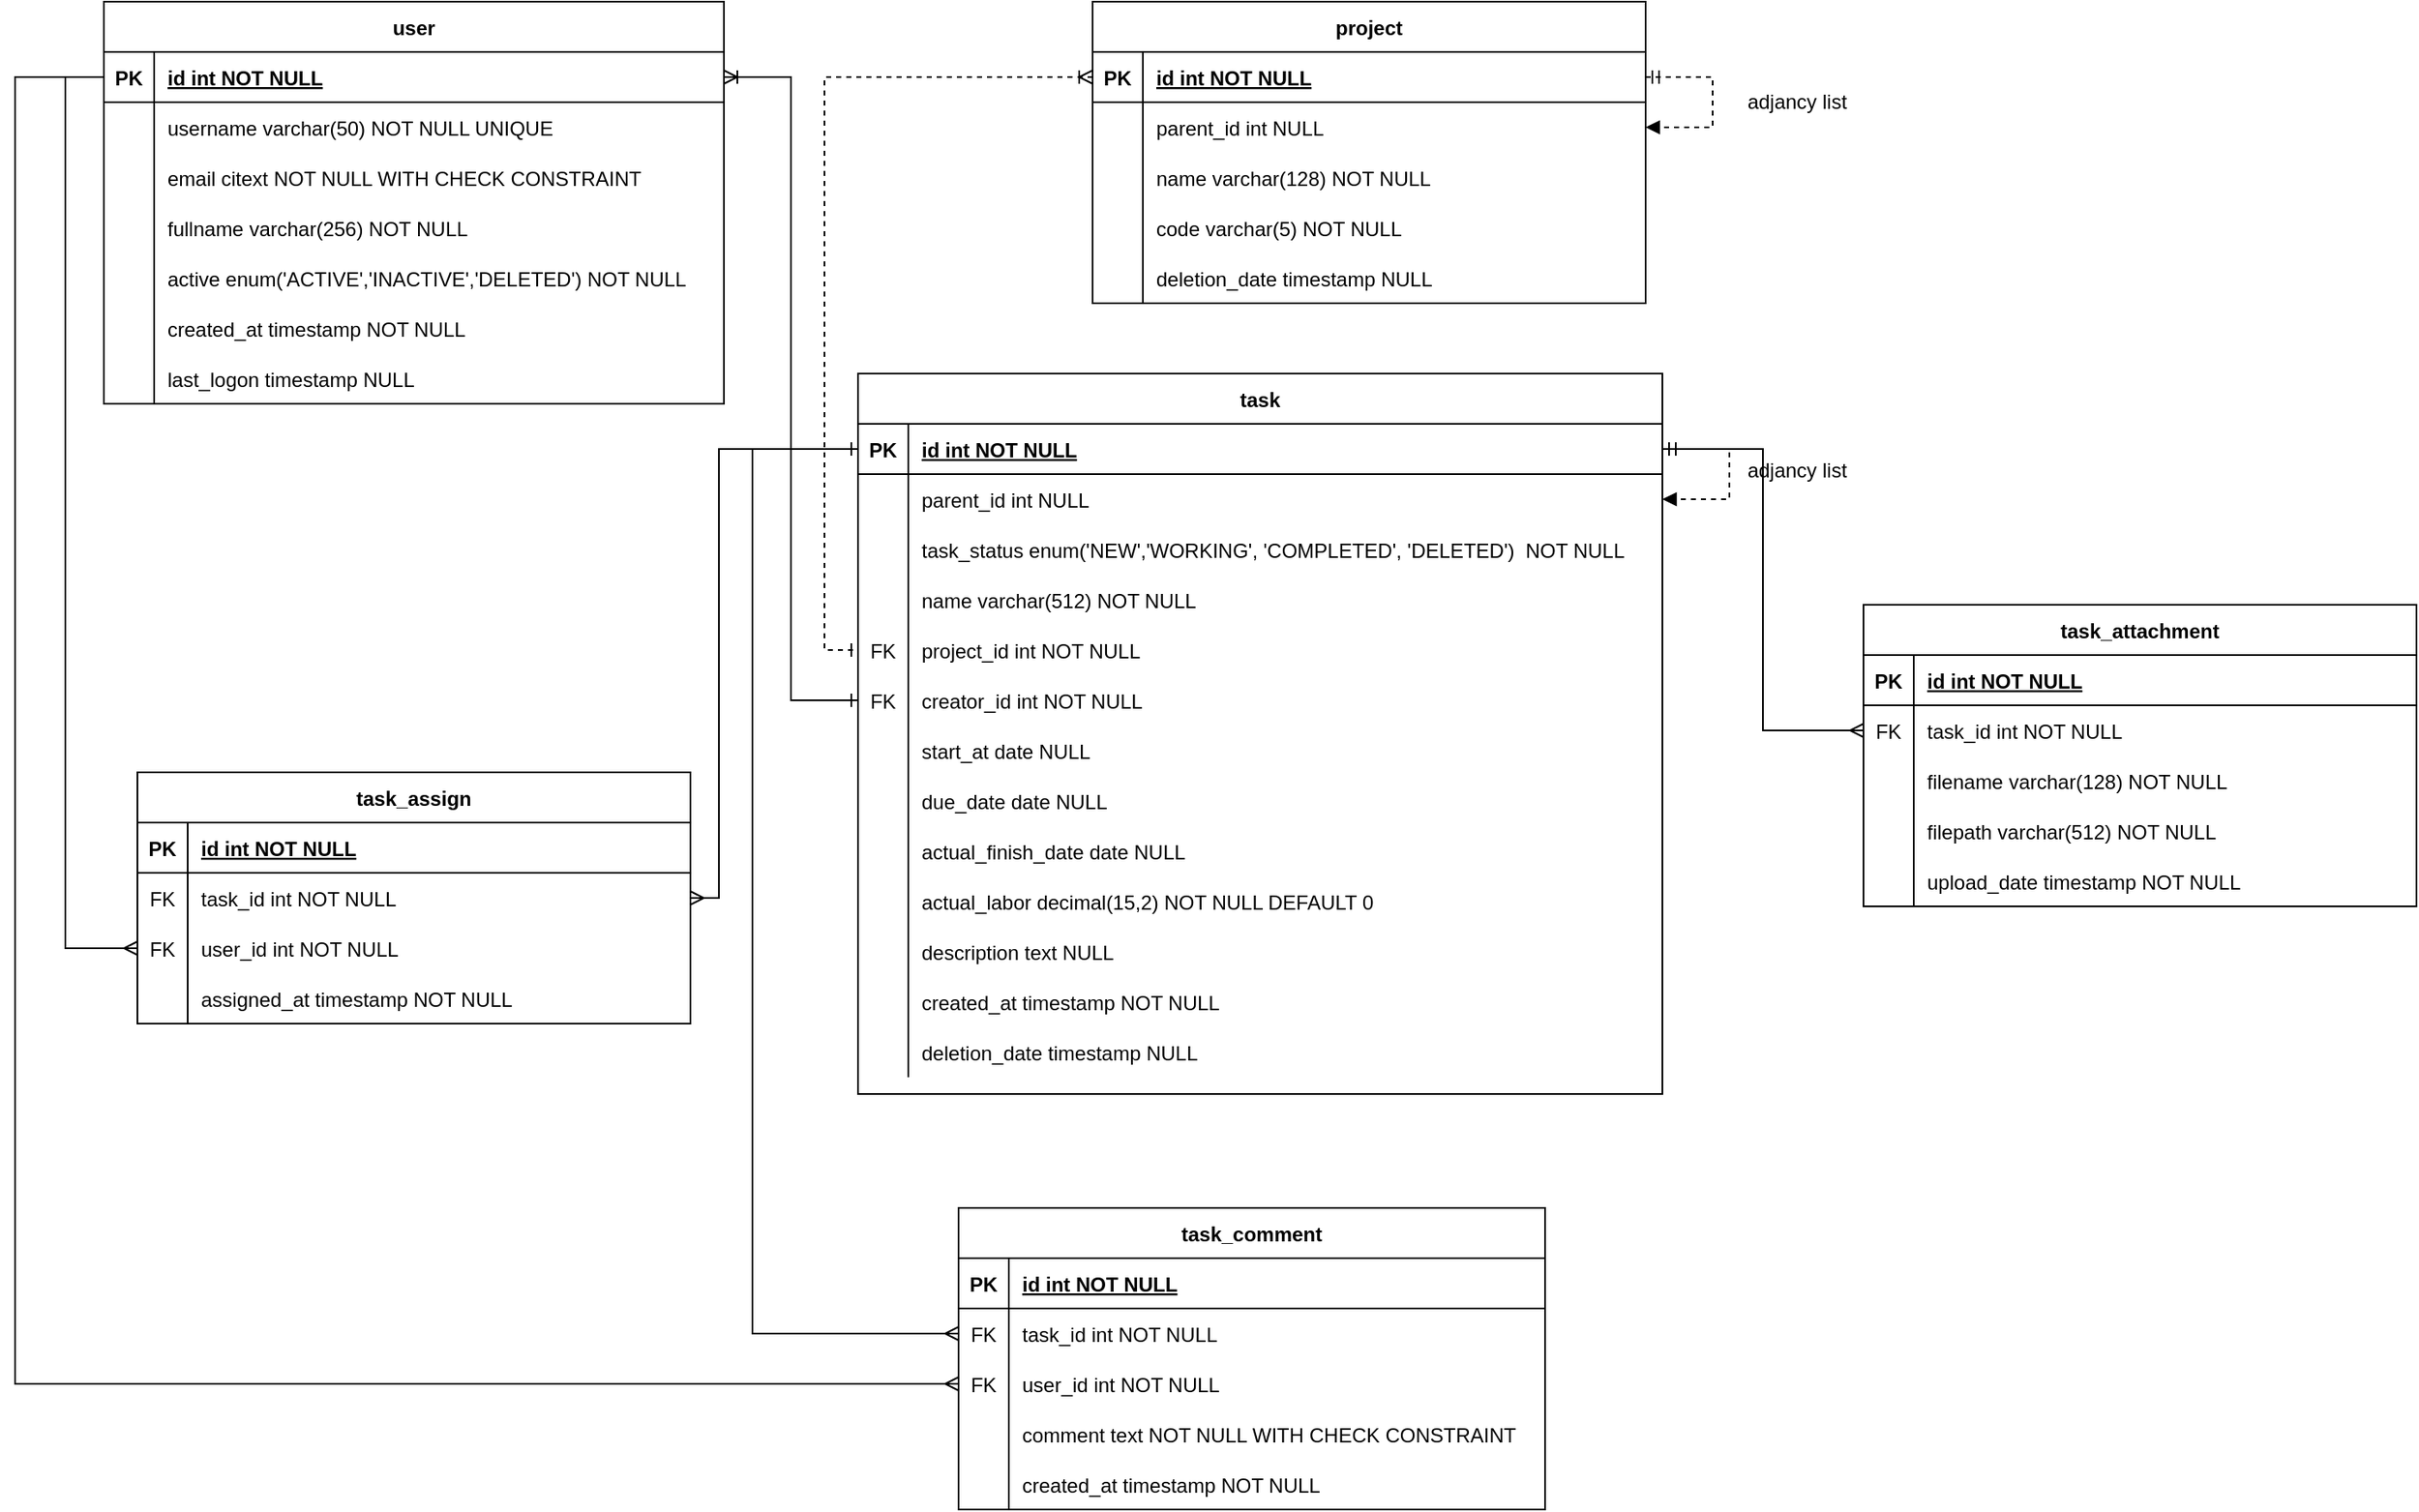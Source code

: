 <mxfile version="20.8.16" type="device"><diagram id="R2lEEEUBdFMjLlhIrx00" name="Page-1"><mxGraphModel dx="1434" dy="844" grid="1" gridSize="10" guides="1" tooltips="1" connect="1" arrows="1" fold="1" page="1" pageScale="1" pageWidth="850" pageHeight="1100" math="0" shadow="0" extFonts="Permanent Marker^https://fonts.googleapis.com/css?family=Permanent+Marker"><root><mxCell id="0"/><mxCell id="1" parent="0"/><mxCell id="RSnPvMCN1L0CBE2v7ESZ-1" value="user" style="shape=table;startSize=30;container=1;collapsible=1;childLayout=tableLayout;fixedRows=1;rowLines=0;fontStyle=1;align=center;resizeLast=1;" vertex="1" parent="1"><mxGeometry x="183" y="50" width="370" height="240" as="geometry"/></mxCell><mxCell id="RSnPvMCN1L0CBE2v7ESZ-2" value="" style="shape=partialRectangle;collapsible=0;dropTarget=0;pointerEvents=0;fillColor=none;points=[[0,0.5],[1,0.5]];portConstraint=eastwest;top=0;left=0;right=0;bottom=1;" vertex="1" parent="RSnPvMCN1L0CBE2v7ESZ-1"><mxGeometry y="30" width="370" height="30" as="geometry"/></mxCell><mxCell id="RSnPvMCN1L0CBE2v7ESZ-3" value="PK" style="shape=partialRectangle;overflow=hidden;connectable=0;fillColor=none;top=0;left=0;bottom=0;right=0;fontStyle=1;" vertex="1" parent="RSnPvMCN1L0CBE2v7ESZ-2"><mxGeometry width="30" height="30" as="geometry"><mxRectangle width="30" height="30" as="alternateBounds"/></mxGeometry></mxCell><mxCell id="RSnPvMCN1L0CBE2v7ESZ-4" value="id int NOT NULL " style="shape=partialRectangle;overflow=hidden;connectable=0;fillColor=none;top=0;left=0;bottom=0;right=0;align=left;spacingLeft=6;fontStyle=5;" vertex="1" parent="RSnPvMCN1L0CBE2v7ESZ-2"><mxGeometry x="30" width="340" height="30" as="geometry"><mxRectangle width="340" height="30" as="alternateBounds"/></mxGeometry></mxCell><mxCell id="RSnPvMCN1L0CBE2v7ESZ-5" value="" style="shape=partialRectangle;collapsible=0;dropTarget=0;pointerEvents=0;fillColor=none;points=[[0,0.5],[1,0.5]];portConstraint=eastwest;top=0;left=0;right=0;bottom=0;" vertex="1" parent="RSnPvMCN1L0CBE2v7ESZ-1"><mxGeometry y="60" width="370" height="30" as="geometry"/></mxCell><mxCell id="RSnPvMCN1L0CBE2v7ESZ-6" value="" style="shape=partialRectangle;overflow=hidden;connectable=0;fillColor=none;top=0;left=0;bottom=0;right=0;" vertex="1" parent="RSnPvMCN1L0CBE2v7ESZ-5"><mxGeometry width="30" height="30" as="geometry"><mxRectangle width="30" height="30" as="alternateBounds"/></mxGeometry></mxCell><mxCell id="RSnPvMCN1L0CBE2v7ESZ-7" value="username varchar(50) NOT NULL UNIQUE" style="shape=partialRectangle;overflow=hidden;connectable=0;fillColor=none;top=0;left=0;bottom=0;right=0;align=left;spacingLeft=6;" vertex="1" parent="RSnPvMCN1L0CBE2v7ESZ-5"><mxGeometry x="30" width="340" height="30" as="geometry"><mxRectangle width="340" height="30" as="alternateBounds"/></mxGeometry></mxCell><mxCell id="RSnPvMCN1L0CBE2v7ESZ-17" value="" style="shape=partialRectangle;collapsible=0;dropTarget=0;pointerEvents=0;fillColor=none;points=[[0,0.5],[1,0.5]];portConstraint=eastwest;top=0;left=0;right=0;bottom=0;" vertex="1" parent="RSnPvMCN1L0CBE2v7ESZ-1"><mxGeometry y="90" width="370" height="30" as="geometry"/></mxCell><mxCell id="RSnPvMCN1L0CBE2v7ESZ-18" value="" style="shape=partialRectangle;overflow=hidden;connectable=0;fillColor=none;top=0;left=0;bottom=0;right=0;" vertex="1" parent="RSnPvMCN1L0CBE2v7ESZ-17"><mxGeometry width="30" height="30" as="geometry"><mxRectangle width="30" height="30" as="alternateBounds"/></mxGeometry></mxCell><mxCell id="RSnPvMCN1L0CBE2v7ESZ-19" value="email citext NOT NULL WITH CHECK CONSTRAINT" style="shape=partialRectangle;overflow=hidden;connectable=0;fillColor=none;top=0;left=0;bottom=0;right=0;align=left;spacingLeft=6;" vertex="1" parent="RSnPvMCN1L0CBE2v7ESZ-17"><mxGeometry x="30" width="340" height="30" as="geometry"><mxRectangle width="340" height="30" as="alternateBounds"/></mxGeometry></mxCell><mxCell id="RSnPvMCN1L0CBE2v7ESZ-23" value="" style="shape=partialRectangle;collapsible=0;dropTarget=0;pointerEvents=0;fillColor=none;points=[[0,0.5],[1,0.5]];portConstraint=eastwest;top=0;left=0;right=0;bottom=0;" vertex="1" parent="RSnPvMCN1L0CBE2v7ESZ-1"><mxGeometry y="120" width="370" height="30" as="geometry"/></mxCell><mxCell id="RSnPvMCN1L0CBE2v7ESZ-24" value="" style="shape=partialRectangle;overflow=hidden;connectable=0;fillColor=none;top=0;left=0;bottom=0;right=0;" vertex="1" parent="RSnPvMCN1L0CBE2v7ESZ-23"><mxGeometry width="30" height="30" as="geometry"><mxRectangle width="30" height="30" as="alternateBounds"/></mxGeometry></mxCell><mxCell id="RSnPvMCN1L0CBE2v7ESZ-25" value="fullname varchar(256) NOT NULL" style="shape=partialRectangle;overflow=hidden;connectable=0;fillColor=none;top=0;left=0;bottom=0;right=0;align=left;spacingLeft=6;" vertex="1" parent="RSnPvMCN1L0CBE2v7ESZ-23"><mxGeometry x="30" width="340" height="30" as="geometry"><mxRectangle width="340" height="30" as="alternateBounds"/></mxGeometry></mxCell><mxCell id="RSnPvMCN1L0CBE2v7ESZ-20" value="" style="shape=partialRectangle;collapsible=0;dropTarget=0;pointerEvents=0;fillColor=none;points=[[0,0.5],[1,0.5]];portConstraint=eastwest;top=0;left=0;right=0;bottom=0;" vertex="1" parent="RSnPvMCN1L0CBE2v7ESZ-1"><mxGeometry y="150" width="370" height="30" as="geometry"/></mxCell><mxCell id="RSnPvMCN1L0CBE2v7ESZ-21" value="" style="shape=partialRectangle;overflow=hidden;connectable=0;fillColor=none;top=0;left=0;bottom=0;right=0;" vertex="1" parent="RSnPvMCN1L0CBE2v7ESZ-20"><mxGeometry width="30" height="30" as="geometry"><mxRectangle width="30" height="30" as="alternateBounds"/></mxGeometry></mxCell><mxCell id="RSnPvMCN1L0CBE2v7ESZ-22" value="active enum('ACTIVE','INACTIVE','DELETED') NOT NULL" style="shape=partialRectangle;overflow=hidden;connectable=0;fillColor=none;top=0;left=0;bottom=0;right=0;align=left;spacingLeft=6;" vertex="1" parent="RSnPvMCN1L0CBE2v7ESZ-20"><mxGeometry x="30" width="340" height="30" as="geometry"><mxRectangle width="340" height="30" as="alternateBounds"/></mxGeometry></mxCell><mxCell id="RSnPvMCN1L0CBE2v7ESZ-26" value="" style="shape=partialRectangle;collapsible=0;dropTarget=0;pointerEvents=0;fillColor=none;points=[[0,0.5],[1,0.5]];portConstraint=eastwest;top=0;left=0;right=0;bottom=0;" vertex="1" parent="RSnPvMCN1L0CBE2v7ESZ-1"><mxGeometry y="180" width="370" height="30" as="geometry"/></mxCell><mxCell id="RSnPvMCN1L0CBE2v7ESZ-27" value="" style="shape=partialRectangle;overflow=hidden;connectable=0;fillColor=none;top=0;left=0;bottom=0;right=0;" vertex="1" parent="RSnPvMCN1L0CBE2v7ESZ-26"><mxGeometry width="30" height="30" as="geometry"><mxRectangle width="30" height="30" as="alternateBounds"/></mxGeometry></mxCell><mxCell id="RSnPvMCN1L0CBE2v7ESZ-28" value="created_at timestamp NOT NULL" style="shape=partialRectangle;overflow=hidden;connectable=0;fillColor=none;top=0;left=0;bottom=0;right=0;align=left;spacingLeft=6;" vertex="1" parent="RSnPvMCN1L0CBE2v7ESZ-26"><mxGeometry x="30" width="340" height="30" as="geometry"><mxRectangle width="340" height="30" as="alternateBounds"/></mxGeometry></mxCell><mxCell id="RSnPvMCN1L0CBE2v7ESZ-29" value="" style="shape=partialRectangle;collapsible=0;dropTarget=0;pointerEvents=0;fillColor=none;points=[[0,0.5],[1,0.5]];portConstraint=eastwest;top=0;left=0;right=0;bottom=0;" vertex="1" parent="RSnPvMCN1L0CBE2v7ESZ-1"><mxGeometry y="210" width="370" height="30" as="geometry"/></mxCell><mxCell id="RSnPvMCN1L0CBE2v7ESZ-30" value="" style="shape=partialRectangle;overflow=hidden;connectable=0;fillColor=none;top=0;left=0;bottom=0;right=0;" vertex="1" parent="RSnPvMCN1L0CBE2v7ESZ-29"><mxGeometry width="30" height="30" as="geometry"><mxRectangle width="30" height="30" as="alternateBounds"/></mxGeometry></mxCell><mxCell id="RSnPvMCN1L0CBE2v7ESZ-31" value="last_logon timestamp NULL" style="shape=partialRectangle;overflow=hidden;connectable=0;fillColor=none;top=0;left=0;bottom=0;right=0;align=left;spacingLeft=6;" vertex="1" parent="RSnPvMCN1L0CBE2v7ESZ-29"><mxGeometry x="30" width="340" height="30" as="geometry"><mxRectangle width="340" height="30" as="alternateBounds"/></mxGeometry></mxCell><mxCell id="RSnPvMCN1L0CBE2v7ESZ-32" value="task" style="shape=table;startSize=30;container=1;collapsible=1;childLayout=tableLayout;fixedRows=1;rowLines=0;fontStyle=1;align=center;resizeLast=1;" vertex="1" parent="1"><mxGeometry x="633" y="272" width="480" height="430" as="geometry"/></mxCell><mxCell id="RSnPvMCN1L0CBE2v7ESZ-95" style="edgeStyle=orthogonalEdgeStyle;rounded=0;orthogonalLoop=1;jettySize=auto;html=1;exitX=1;exitY=0.5;exitDx=0;exitDy=0;entryX=1;entryY=0.5;entryDx=0;entryDy=0;dashed=1;startArrow=ERmandOne;startFill=0;endArrow=block;endFill=1;" edge="1" parent="RSnPvMCN1L0CBE2v7ESZ-32" source="RSnPvMCN1L0CBE2v7ESZ-33" target="RSnPvMCN1L0CBE2v7ESZ-36"><mxGeometry relative="1" as="geometry"><Array as="points"><mxPoint x="520" y="45"/><mxPoint x="520" y="75"/></Array></mxGeometry></mxCell><mxCell id="RSnPvMCN1L0CBE2v7ESZ-33" value="" style="shape=partialRectangle;collapsible=0;dropTarget=0;pointerEvents=0;fillColor=none;points=[[0,0.5],[1,0.5]];portConstraint=eastwest;top=0;left=0;right=0;bottom=1;" vertex="1" parent="RSnPvMCN1L0CBE2v7ESZ-32"><mxGeometry y="30" width="480" height="30" as="geometry"/></mxCell><mxCell id="RSnPvMCN1L0CBE2v7ESZ-34" value="PK" style="shape=partialRectangle;overflow=hidden;connectable=0;fillColor=none;top=0;left=0;bottom=0;right=0;fontStyle=1;" vertex="1" parent="RSnPvMCN1L0CBE2v7ESZ-33"><mxGeometry width="30" height="30" as="geometry"><mxRectangle width="30" height="30" as="alternateBounds"/></mxGeometry></mxCell><mxCell id="RSnPvMCN1L0CBE2v7ESZ-35" value="id int NOT NULL " style="shape=partialRectangle;overflow=hidden;connectable=0;fillColor=none;top=0;left=0;bottom=0;right=0;align=left;spacingLeft=6;fontStyle=5;" vertex="1" parent="RSnPvMCN1L0CBE2v7ESZ-33"><mxGeometry x="30" width="450" height="30" as="geometry"><mxRectangle width="450" height="30" as="alternateBounds"/></mxGeometry></mxCell><mxCell id="RSnPvMCN1L0CBE2v7ESZ-36" value="" style="shape=partialRectangle;collapsible=0;dropTarget=0;pointerEvents=0;fillColor=none;points=[[0,0.5],[1,0.5]];portConstraint=eastwest;top=0;left=0;right=0;bottom=0;" vertex="1" parent="RSnPvMCN1L0CBE2v7ESZ-32"><mxGeometry y="60" width="480" height="30" as="geometry"/></mxCell><mxCell id="RSnPvMCN1L0CBE2v7ESZ-37" value="" style="shape=partialRectangle;overflow=hidden;connectable=0;fillColor=none;top=0;left=0;bottom=0;right=0;" vertex="1" parent="RSnPvMCN1L0CBE2v7ESZ-36"><mxGeometry width="30" height="30" as="geometry"><mxRectangle width="30" height="30" as="alternateBounds"/></mxGeometry></mxCell><mxCell id="RSnPvMCN1L0CBE2v7ESZ-38" value="parent_id int NULL" style="shape=partialRectangle;overflow=hidden;connectable=0;fillColor=none;top=0;left=0;bottom=0;right=0;align=left;spacingLeft=6;" vertex="1" parent="RSnPvMCN1L0CBE2v7ESZ-36"><mxGeometry x="30" width="450" height="30" as="geometry"><mxRectangle width="450" height="30" as="alternateBounds"/></mxGeometry></mxCell><mxCell id="RSnPvMCN1L0CBE2v7ESZ-92" value="" style="shape=partialRectangle;collapsible=0;dropTarget=0;pointerEvents=0;fillColor=none;points=[[0,0.5],[1,0.5]];portConstraint=eastwest;top=0;left=0;right=0;bottom=0;" vertex="1" parent="RSnPvMCN1L0CBE2v7ESZ-32"><mxGeometry y="90" width="480" height="30" as="geometry"/></mxCell><mxCell id="RSnPvMCN1L0CBE2v7ESZ-93" value="" style="shape=partialRectangle;overflow=hidden;connectable=0;fillColor=none;top=0;left=0;bottom=0;right=0;" vertex="1" parent="RSnPvMCN1L0CBE2v7ESZ-92"><mxGeometry width="30" height="30" as="geometry"><mxRectangle width="30" height="30" as="alternateBounds"/></mxGeometry></mxCell><mxCell id="RSnPvMCN1L0CBE2v7ESZ-94" value="task_status enum('NEW','WORKING', 'COMPLETED', 'DELETED')  NOT NULL" style="shape=partialRectangle;overflow=hidden;connectable=0;fillColor=none;top=0;left=0;bottom=0;right=0;align=left;spacingLeft=6;" vertex="1" parent="RSnPvMCN1L0CBE2v7ESZ-92"><mxGeometry x="30" width="450" height="30" as="geometry"><mxRectangle width="450" height="30" as="alternateBounds"/></mxGeometry></mxCell><mxCell id="RSnPvMCN1L0CBE2v7ESZ-74" value="" style="shape=partialRectangle;collapsible=0;dropTarget=0;pointerEvents=0;fillColor=none;points=[[0,0.5],[1,0.5]];portConstraint=eastwest;top=0;left=0;right=0;bottom=0;" vertex="1" parent="RSnPvMCN1L0CBE2v7ESZ-32"><mxGeometry y="120" width="480" height="30" as="geometry"/></mxCell><mxCell id="RSnPvMCN1L0CBE2v7ESZ-75" value="" style="shape=partialRectangle;overflow=hidden;connectable=0;fillColor=none;top=0;left=0;bottom=0;right=0;" vertex="1" parent="RSnPvMCN1L0CBE2v7ESZ-74"><mxGeometry width="30" height="30" as="geometry"><mxRectangle width="30" height="30" as="alternateBounds"/></mxGeometry></mxCell><mxCell id="RSnPvMCN1L0CBE2v7ESZ-76" value="name varchar(512) NOT NULL" style="shape=partialRectangle;overflow=hidden;connectable=0;fillColor=none;top=0;left=0;bottom=0;right=0;align=left;spacingLeft=6;" vertex="1" parent="RSnPvMCN1L0CBE2v7ESZ-74"><mxGeometry x="30" width="450" height="30" as="geometry"><mxRectangle width="450" height="30" as="alternateBounds"/></mxGeometry></mxCell><mxCell id="RSnPvMCN1L0CBE2v7ESZ-63" value="" style="shape=partialRectangle;collapsible=0;dropTarget=0;pointerEvents=0;fillColor=none;points=[[0,0.5],[1,0.5]];portConstraint=eastwest;top=0;left=0;right=0;bottom=0;" vertex="1" parent="RSnPvMCN1L0CBE2v7ESZ-32"><mxGeometry y="150" width="480" height="30" as="geometry"/></mxCell><mxCell id="RSnPvMCN1L0CBE2v7ESZ-64" value="FK" style="shape=partialRectangle;overflow=hidden;connectable=0;fillColor=none;top=0;left=0;bottom=0;right=0;" vertex="1" parent="RSnPvMCN1L0CBE2v7ESZ-63"><mxGeometry width="30" height="30" as="geometry"><mxRectangle width="30" height="30" as="alternateBounds"/></mxGeometry></mxCell><mxCell id="RSnPvMCN1L0CBE2v7ESZ-65" value="project_id int NOT NULL" style="shape=partialRectangle;overflow=hidden;connectable=0;fillColor=none;top=0;left=0;bottom=0;right=0;align=left;spacingLeft=6;" vertex="1" parent="RSnPvMCN1L0CBE2v7ESZ-63"><mxGeometry x="30" width="450" height="30" as="geometry"><mxRectangle width="450" height="30" as="alternateBounds"/></mxGeometry></mxCell><mxCell id="RSnPvMCN1L0CBE2v7ESZ-58" value="" style="shape=partialRectangle;collapsible=0;dropTarget=0;pointerEvents=0;fillColor=none;points=[[0,0.5],[1,0.5]];portConstraint=eastwest;top=0;left=0;right=0;bottom=0;" vertex="1" parent="RSnPvMCN1L0CBE2v7ESZ-32"><mxGeometry y="180" width="480" height="30" as="geometry"/></mxCell><mxCell id="RSnPvMCN1L0CBE2v7ESZ-59" value="FK" style="shape=partialRectangle;overflow=hidden;connectable=0;fillColor=none;top=0;left=0;bottom=0;right=0;" vertex="1" parent="RSnPvMCN1L0CBE2v7ESZ-58"><mxGeometry width="30" height="30" as="geometry"><mxRectangle width="30" height="30" as="alternateBounds"/></mxGeometry></mxCell><mxCell id="RSnPvMCN1L0CBE2v7ESZ-60" value="creator_id int NOT NULL" style="shape=partialRectangle;overflow=hidden;connectable=0;fillColor=none;top=0;left=0;bottom=0;right=0;align=left;spacingLeft=6;" vertex="1" parent="RSnPvMCN1L0CBE2v7ESZ-58"><mxGeometry x="30" width="450" height="30" as="geometry"><mxRectangle width="450" height="30" as="alternateBounds"/></mxGeometry></mxCell><mxCell id="RSnPvMCN1L0CBE2v7ESZ-55" value="" style="shape=partialRectangle;collapsible=0;dropTarget=0;pointerEvents=0;fillColor=none;points=[[0,0.5],[1,0.5]];portConstraint=eastwest;top=0;left=0;right=0;bottom=0;" vertex="1" parent="RSnPvMCN1L0CBE2v7ESZ-32"><mxGeometry y="210" width="480" height="30" as="geometry"/></mxCell><mxCell id="RSnPvMCN1L0CBE2v7ESZ-56" value="" style="shape=partialRectangle;overflow=hidden;connectable=0;fillColor=none;top=0;left=0;bottom=0;right=0;" vertex="1" parent="RSnPvMCN1L0CBE2v7ESZ-55"><mxGeometry width="30" height="30" as="geometry"><mxRectangle width="30" height="30" as="alternateBounds"/></mxGeometry></mxCell><mxCell id="RSnPvMCN1L0CBE2v7ESZ-57" value="start_at date NULL" style="shape=partialRectangle;overflow=hidden;connectable=0;fillColor=none;top=0;left=0;bottom=0;right=0;align=left;spacingLeft=6;" vertex="1" parent="RSnPvMCN1L0CBE2v7ESZ-55"><mxGeometry x="30" width="450" height="30" as="geometry"><mxRectangle width="450" height="30" as="alternateBounds"/></mxGeometry></mxCell><mxCell id="RSnPvMCN1L0CBE2v7ESZ-39" value="" style="shape=partialRectangle;collapsible=0;dropTarget=0;pointerEvents=0;fillColor=none;points=[[0,0.5],[1,0.5]];portConstraint=eastwest;top=0;left=0;right=0;bottom=0;" vertex="1" parent="RSnPvMCN1L0CBE2v7ESZ-32"><mxGeometry y="240" width="480" height="30" as="geometry"/></mxCell><mxCell id="RSnPvMCN1L0CBE2v7ESZ-40" value="" style="shape=partialRectangle;overflow=hidden;connectable=0;fillColor=none;top=0;left=0;bottom=0;right=0;" vertex="1" parent="RSnPvMCN1L0CBE2v7ESZ-39"><mxGeometry width="30" height="30" as="geometry"><mxRectangle width="30" height="30" as="alternateBounds"/></mxGeometry></mxCell><mxCell id="RSnPvMCN1L0CBE2v7ESZ-41" value="due_date date NULL" style="shape=partialRectangle;overflow=hidden;connectable=0;fillColor=none;top=0;left=0;bottom=0;right=0;align=left;spacingLeft=6;" vertex="1" parent="RSnPvMCN1L0CBE2v7ESZ-39"><mxGeometry x="30" width="450" height="30" as="geometry"><mxRectangle width="450" height="30" as="alternateBounds"/></mxGeometry></mxCell><mxCell id="RSnPvMCN1L0CBE2v7ESZ-97" value="" style="shape=partialRectangle;collapsible=0;dropTarget=0;pointerEvents=0;fillColor=none;points=[[0,0.5],[1,0.5]];portConstraint=eastwest;top=0;left=0;right=0;bottom=0;" vertex="1" parent="RSnPvMCN1L0CBE2v7ESZ-32"><mxGeometry y="270" width="480" height="30" as="geometry"/></mxCell><mxCell id="RSnPvMCN1L0CBE2v7ESZ-98" value="" style="shape=partialRectangle;overflow=hidden;connectable=0;fillColor=none;top=0;left=0;bottom=0;right=0;" vertex="1" parent="RSnPvMCN1L0CBE2v7ESZ-97"><mxGeometry width="30" height="30" as="geometry"><mxRectangle width="30" height="30" as="alternateBounds"/></mxGeometry></mxCell><mxCell id="RSnPvMCN1L0CBE2v7ESZ-99" value="actual_finish_date date NULL" style="shape=partialRectangle;overflow=hidden;connectable=0;fillColor=none;top=0;left=0;bottom=0;right=0;align=left;spacingLeft=6;" vertex="1" parent="RSnPvMCN1L0CBE2v7ESZ-97"><mxGeometry x="30" width="450" height="30" as="geometry"><mxRectangle width="450" height="30" as="alternateBounds"/></mxGeometry></mxCell><mxCell id="RSnPvMCN1L0CBE2v7ESZ-100" value="" style="shape=partialRectangle;collapsible=0;dropTarget=0;pointerEvents=0;fillColor=none;points=[[0,0.5],[1,0.5]];portConstraint=eastwest;top=0;left=0;right=0;bottom=0;" vertex="1" parent="RSnPvMCN1L0CBE2v7ESZ-32"><mxGeometry y="300" width="480" height="30" as="geometry"/></mxCell><mxCell id="RSnPvMCN1L0CBE2v7ESZ-101" value="" style="shape=partialRectangle;overflow=hidden;connectable=0;fillColor=none;top=0;left=0;bottom=0;right=0;" vertex="1" parent="RSnPvMCN1L0CBE2v7ESZ-100"><mxGeometry width="30" height="30" as="geometry"><mxRectangle width="30" height="30" as="alternateBounds"/></mxGeometry></mxCell><mxCell id="RSnPvMCN1L0CBE2v7ESZ-102" value="actual_labor decimal(15,2) NOT NULL DEFAULT 0" style="shape=partialRectangle;overflow=hidden;connectable=0;fillColor=none;top=0;left=0;bottom=0;right=0;align=left;spacingLeft=6;" vertex="1" parent="RSnPvMCN1L0CBE2v7ESZ-100"><mxGeometry x="30" width="450" height="30" as="geometry"><mxRectangle width="450" height="30" as="alternateBounds"/></mxGeometry></mxCell><mxCell id="RSnPvMCN1L0CBE2v7ESZ-52" value="" style="shape=partialRectangle;collapsible=0;dropTarget=0;pointerEvents=0;fillColor=none;points=[[0,0.5],[1,0.5]];portConstraint=eastwest;top=0;left=0;right=0;bottom=0;" vertex="1" parent="RSnPvMCN1L0CBE2v7ESZ-32"><mxGeometry y="330" width="480" height="30" as="geometry"/></mxCell><mxCell id="RSnPvMCN1L0CBE2v7ESZ-53" value="" style="shape=partialRectangle;overflow=hidden;connectable=0;fillColor=none;top=0;left=0;bottom=0;right=0;" vertex="1" parent="RSnPvMCN1L0CBE2v7ESZ-52"><mxGeometry width="30" height="30" as="geometry"><mxRectangle width="30" height="30" as="alternateBounds"/></mxGeometry></mxCell><mxCell id="RSnPvMCN1L0CBE2v7ESZ-54" value="description text NULL" style="shape=partialRectangle;overflow=hidden;connectable=0;fillColor=none;top=0;left=0;bottom=0;right=0;align=left;spacingLeft=6;" vertex="1" parent="RSnPvMCN1L0CBE2v7ESZ-52"><mxGeometry x="30" width="450" height="30" as="geometry"><mxRectangle width="450" height="30" as="alternateBounds"/></mxGeometry></mxCell><mxCell id="RSnPvMCN1L0CBE2v7ESZ-71" value="" style="shape=partialRectangle;collapsible=0;dropTarget=0;pointerEvents=0;fillColor=none;points=[[0,0.5],[1,0.5]];portConstraint=eastwest;top=0;left=0;right=0;bottom=0;" vertex="1" parent="RSnPvMCN1L0CBE2v7ESZ-32"><mxGeometry y="360" width="480" height="30" as="geometry"/></mxCell><mxCell id="RSnPvMCN1L0CBE2v7ESZ-72" value="" style="shape=partialRectangle;overflow=hidden;connectable=0;fillColor=none;top=0;left=0;bottom=0;right=0;" vertex="1" parent="RSnPvMCN1L0CBE2v7ESZ-71"><mxGeometry width="30" height="30" as="geometry"><mxRectangle width="30" height="30" as="alternateBounds"/></mxGeometry></mxCell><mxCell id="RSnPvMCN1L0CBE2v7ESZ-73" value="created_at timestamp NOT NULL" style="shape=partialRectangle;overflow=hidden;connectable=0;fillColor=none;top=0;left=0;bottom=0;right=0;align=left;spacingLeft=6;" vertex="1" parent="RSnPvMCN1L0CBE2v7ESZ-71"><mxGeometry x="30" width="450" height="30" as="geometry"><mxRectangle width="450" height="30" as="alternateBounds"/></mxGeometry></mxCell><mxCell id="RSnPvMCN1L0CBE2v7ESZ-83" value="" style="shape=partialRectangle;collapsible=0;dropTarget=0;pointerEvents=0;fillColor=none;points=[[0,0.5],[1,0.5]];portConstraint=eastwest;top=0;left=0;right=0;bottom=0;" vertex="1" parent="RSnPvMCN1L0CBE2v7ESZ-32"><mxGeometry y="390" width="480" height="30" as="geometry"/></mxCell><mxCell id="RSnPvMCN1L0CBE2v7ESZ-84" value="" style="shape=partialRectangle;overflow=hidden;connectable=0;fillColor=none;top=0;left=0;bottom=0;right=0;" vertex="1" parent="RSnPvMCN1L0CBE2v7ESZ-83"><mxGeometry width="30" height="30" as="geometry"><mxRectangle width="30" height="30" as="alternateBounds"/></mxGeometry></mxCell><mxCell id="RSnPvMCN1L0CBE2v7ESZ-85" value="deletion_date timestamp NULL" style="shape=partialRectangle;overflow=hidden;connectable=0;fillColor=none;top=0;left=0;bottom=0;right=0;align=left;spacingLeft=6;" vertex="1" parent="RSnPvMCN1L0CBE2v7ESZ-83"><mxGeometry x="30" width="450" height="30" as="geometry"><mxRectangle width="450" height="30" as="alternateBounds"/></mxGeometry></mxCell><mxCell id="RSnPvMCN1L0CBE2v7ESZ-42" value="project" style="shape=table;startSize=30;container=1;collapsible=1;childLayout=tableLayout;fixedRows=1;rowLines=0;fontStyle=1;align=center;resizeLast=1;" vertex="1" parent="1"><mxGeometry x="773" y="50" width="330" height="180" as="geometry"/></mxCell><mxCell id="RSnPvMCN1L0CBE2v7ESZ-89" style="edgeStyle=orthogonalEdgeStyle;rounded=0;orthogonalLoop=1;jettySize=auto;html=1;exitX=1;exitY=0.5;exitDx=0;exitDy=0;entryX=1;entryY=0.5;entryDx=0;entryDy=0;startArrow=ERmandOne;startFill=0;endArrow=block;endFill=1;dashed=1;" edge="1" parent="RSnPvMCN1L0CBE2v7ESZ-42" source="RSnPvMCN1L0CBE2v7ESZ-43" target="RSnPvMCN1L0CBE2v7ESZ-46"><mxGeometry relative="1" as="geometry"><Array as="points"><mxPoint x="370" y="45"/><mxPoint x="370" y="75"/></Array></mxGeometry></mxCell><mxCell id="RSnPvMCN1L0CBE2v7ESZ-43" value="" style="shape=partialRectangle;collapsible=0;dropTarget=0;pointerEvents=0;fillColor=none;points=[[0,0.5],[1,0.5]];portConstraint=eastwest;top=0;left=0;right=0;bottom=1;" vertex="1" parent="RSnPvMCN1L0CBE2v7ESZ-42"><mxGeometry y="30" width="330" height="30" as="geometry"/></mxCell><mxCell id="RSnPvMCN1L0CBE2v7ESZ-44" value="PK" style="shape=partialRectangle;overflow=hidden;connectable=0;fillColor=none;top=0;left=0;bottom=0;right=0;fontStyle=1;" vertex="1" parent="RSnPvMCN1L0CBE2v7ESZ-43"><mxGeometry width="30" height="30" as="geometry"><mxRectangle width="30" height="30" as="alternateBounds"/></mxGeometry></mxCell><mxCell id="RSnPvMCN1L0CBE2v7ESZ-45" value="id int NOT NULL " style="shape=partialRectangle;overflow=hidden;connectable=0;fillColor=none;top=0;left=0;bottom=0;right=0;align=left;spacingLeft=6;fontStyle=5;" vertex="1" parent="RSnPvMCN1L0CBE2v7ESZ-43"><mxGeometry x="30" width="300" height="30" as="geometry"><mxRectangle width="300" height="30" as="alternateBounds"/></mxGeometry></mxCell><mxCell id="RSnPvMCN1L0CBE2v7ESZ-46" value="" style="shape=partialRectangle;collapsible=0;dropTarget=0;pointerEvents=0;fillColor=none;points=[[0,0.5],[1,0.5]];portConstraint=eastwest;top=0;left=0;right=0;bottom=0;" vertex="1" parent="RSnPvMCN1L0CBE2v7ESZ-42"><mxGeometry y="60" width="330" height="30" as="geometry"/></mxCell><mxCell id="RSnPvMCN1L0CBE2v7ESZ-47" value="" style="shape=partialRectangle;overflow=hidden;connectable=0;fillColor=none;top=0;left=0;bottom=0;right=0;" vertex="1" parent="RSnPvMCN1L0CBE2v7ESZ-46"><mxGeometry width="30" height="30" as="geometry"><mxRectangle width="30" height="30" as="alternateBounds"/></mxGeometry></mxCell><mxCell id="RSnPvMCN1L0CBE2v7ESZ-48" value="parent_id int NULL" style="shape=partialRectangle;overflow=hidden;connectable=0;fillColor=none;top=0;left=0;bottom=0;right=0;align=left;spacingLeft=6;" vertex="1" parent="RSnPvMCN1L0CBE2v7ESZ-46"><mxGeometry x="30" width="300" height="30" as="geometry"><mxRectangle width="300" height="30" as="alternateBounds"/></mxGeometry></mxCell><mxCell id="RSnPvMCN1L0CBE2v7ESZ-86" value="" style="shape=partialRectangle;collapsible=0;dropTarget=0;pointerEvents=0;fillColor=none;points=[[0,0.5],[1,0.5]];portConstraint=eastwest;top=0;left=0;right=0;bottom=0;" vertex="1" parent="RSnPvMCN1L0CBE2v7ESZ-42"><mxGeometry y="90" width="330" height="30" as="geometry"/></mxCell><mxCell id="RSnPvMCN1L0CBE2v7ESZ-87" value="" style="shape=partialRectangle;overflow=hidden;connectable=0;fillColor=none;top=0;left=0;bottom=0;right=0;" vertex="1" parent="RSnPvMCN1L0CBE2v7ESZ-86"><mxGeometry width="30" height="30" as="geometry"><mxRectangle width="30" height="30" as="alternateBounds"/></mxGeometry></mxCell><mxCell id="RSnPvMCN1L0CBE2v7ESZ-88" value="name varchar(128) NOT NULL" style="shape=partialRectangle;overflow=hidden;connectable=0;fillColor=none;top=0;left=0;bottom=0;right=0;align=left;spacingLeft=6;" vertex="1" parent="RSnPvMCN1L0CBE2v7ESZ-86"><mxGeometry x="30" width="300" height="30" as="geometry"><mxRectangle width="300" height="30" as="alternateBounds"/></mxGeometry></mxCell><mxCell id="RSnPvMCN1L0CBE2v7ESZ-49" value="" style="shape=partialRectangle;collapsible=0;dropTarget=0;pointerEvents=0;fillColor=none;points=[[0,0.5],[1,0.5]];portConstraint=eastwest;top=0;left=0;right=0;bottom=0;" vertex="1" parent="RSnPvMCN1L0CBE2v7ESZ-42"><mxGeometry y="120" width="330" height="30" as="geometry"/></mxCell><mxCell id="RSnPvMCN1L0CBE2v7ESZ-50" value="" style="shape=partialRectangle;overflow=hidden;connectable=0;fillColor=none;top=0;left=0;bottom=0;right=0;" vertex="1" parent="RSnPvMCN1L0CBE2v7ESZ-49"><mxGeometry width="30" height="30" as="geometry"><mxRectangle width="30" height="30" as="alternateBounds"/></mxGeometry></mxCell><mxCell id="RSnPvMCN1L0CBE2v7ESZ-51" value="code varchar(5) NOT NULL" style="shape=partialRectangle;overflow=hidden;connectable=0;fillColor=none;top=0;left=0;bottom=0;right=0;align=left;spacingLeft=6;" vertex="1" parent="RSnPvMCN1L0CBE2v7ESZ-49"><mxGeometry x="30" width="300" height="30" as="geometry"><mxRectangle width="300" height="30" as="alternateBounds"/></mxGeometry></mxCell><mxCell id="RSnPvMCN1L0CBE2v7ESZ-80" value="" style="shape=partialRectangle;collapsible=0;dropTarget=0;pointerEvents=0;fillColor=none;points=[[0,0.5],[1,0.5]];portConstraint=eastwest;top=0;left=0;right=0;bottom=0;" vertex="1" parent="RSnPvMCN1L0CBE2v7ESZ-42"><mxGeometry y="150" width="330" height="30" as="geometry"/></mxCell><mxCell id="RSnPvMCN1L0CBE2v7ESZ-81" value="" style="shape=partialRectangle;overflow=hidden;connectable=0;fillColor=none;top=0;left=0;bottom=0;right=0;" vertex="1" parent="RSnPvMCN1L0CBE2v7ESZ-80"><mxGeometry width="30" height="30" as="geometry"><mxRectangle width="30" height="30" as="alternateBounds"/></mxGeometry></mxCell><mxCell id="RSnPvMCN1L0CBE2v7ESZ-82" value="deletion_date timestamp NULL" style="shape=partialRectangle;overflow=hidden;connectable=0;fillColor=none;top=0;left=0;bottom=0;right=0;align=left;spacingLeft=6;" vertex="1" parent="RSnPvMCN1L0CBE2v7ESZ-80"><mxGeometry x="30" width="300" height="30" as="geometry"><mxRectangle width="300" height="30" as="alternateBounds"/></mxGeometry></mxCell><mxCell id="RSnPvMCN1L0CBE2v7ESZ-62" style="edgeStyle=orthogonalEdgeStyle;rounded=0;orthogonalLoop=1;jettySize=auto;html=1;exitX=1;exitY=0.5;exitDx=0;exitDy=0;entryX=0;entryY=0.5;entryDx=0;entryDy=0;endArrow=ERone;endFill=0;startArrow=ERoneToMany;startFill=0;" edge="1" parent="1" source="RSnPvMCN1L0CBE2v7ESZ-2" target="RSnPvMCN1L0CBE2v7ESZ-58"><mxGeometry relative="1" as="geometry"/></mxCell><mxCell id="RSnPvMCN1L0CBE2v7ESZ-69" style="edgeStyle=orthogonalEdgeStyle;rounded=0;orthogonalLoop=1;jettySize=auto;html=1;exitX=0;exitY=0.5;exitDx=0;exitDy=0;entryX=0;entryY=0.5;entryDx=0;entryDy=0;startArrow=ERoneToMany;startFill=0;endArrow=ERone;endFill=0;dashed=1;" edge="1" parent="1" source="RSnPvMCN1L0CBE2v7ESZ-43" target="RSnPvMCN1L0CBE2v7ESZ-63"><mxGeometry relative="1" as="geometry"><Array as="points"><mxPoint x="613" y="95"/><mxPoint x="613" y="437"/></Array></mxGeometry></mxCell><mxCell id="RSnPvMCN1L0CBE2v7ESZ-91" value="adjancy list" style="text;html=1;align=center;verticalAlign=middle;resizable=0;points=[];autosize=1;strokeColor=none;fillColor=none;" vertex="1" parent="1"><mxGeometry x="1153" y="95" width="80" height="30" as="geometry"/></mxCell><mxCell id="RSnPvMCN1L0CBE2v7ESZ-96" value="adjancy list" style="text;html=1;align=center;verticalAlign=middle;resizable=0;points=[];autosize=1;strokeColor=none;fillColor=none;" vertex="1" parent="1"><mxGeometry x="1153" y="315" width="80" height="30" as="geometry"/></mxCell><mxCell id="RSnPvMCN1L0CBE2v7ESZ-103" value="task_assign" style="shape=table;startSize=30;container=1;collapsible=1;childLayout=tableLayout;fixedRows=1;rowLines=0;fontStyle=1;align=center;resizeLast=1;" vertex="1" parent="1"><mxGeometry x="203" y="510" width="330" height="150" as="geometry"/></mxCell><mxCell id="RSnPvMCN1L0CBE2v7ESZ-105" value="" style="shape=partialRectangle;collapsible=0;dropTarget=0;pointerEvents=0;fillColor=none;points=[[0,0.5],[1,0.5]];portConstraint=eastwest;top=0;left=0;right=0;bottom=1;" vertex="1" parent="RSnPvMCN1L0CBE2v7ESZ-103"><mxGeometry y="30" width="330" height="30" as="geometry"/></mxCell><mxCell id="RSnPvMCN1L0CBE2v7ESZ-106" value="PK" style="shape=partialRectangle;overflow=hidden;connectable=0;fillColor=none;top=0;left=0;bottom=0;right=0;fontStyle=1;" vertex="1" parent="RSnPvMCN1L0CBE2v7ESZ-105"><mxGeometry width="30" height="30" as="geometry"><mxRectangle width="30" height="30" as="alternateBounds"/></mxGeometry></mxCell><mxCell id="RSnPvMCN1L0CBE2v7ESZ-107" value="id int NOT NULL " style="shape=partialRectangle;overflow=hidden;connectable=0;fillColor=none;top=0;left=0;bottom=0;right=0;align=left;spacingLeft=6;fontStyle=5;" vertex="1" parent="RSnPvMCN1L0CBE2v7ESZ-105"><mxGeometry x="30" width="300" height="30" as="geometry"><mxRectangle width="300" height="30" as="alternateBounds"/></mxGeometry></mxCell><mxCell id="RSnPvMCN1L0CBE2v7ESZ-108" value="" style="shape=partialRectangle;collapsible=0;dropTarget=0;pointerEvents=0;fillColor=none;points=[[0,0.5],[1,0.5]];portConstraint=eastwest;top=0;left=0;right=0;bottom=0;" vertex="1" parent="RSnPvMCN1L0CBE2v7ESZ-103"><mxGeometry y="60" width="330" height="30" as="geometry"/></mxCell><mxCell id="RSnPvMCN1L0CBE2v7ESZ-109" value="FK" style="shape=partialRectangle;overflow=hidden;connectable=0;fillColor=none;top=0;left=0;bottom=0;right=0;" vertex="1" parent="RSnPvMCN1L0CBE2v7ESZ-108"><mxGeometry width="30" height="30" as="geometry"><mxRectangle width="30" height="30" as="alternateBounds"/></mxGeometry></mxCell><mxCell id="RSnPvMCN1L0CBE2v7ESZ-110" value="task_id int NOT NULL" style="shape=partialRectangle;overflow=hidden;connectable=0;fillColor=none;top=0;left=0;bottom=0;right=0;align=left;spacingLeft=6;" vertex="1" parent="RSnPvMCN1L0CBE2v7ESZ-108"><mxGeometry x="30" width="300" height="30" as="geometry"><mxRectangle width="300" height="30" as="alternateBounds"/></mxGeometry></mxCell><mxCell id="RSnPvMCN1L0CBE2v7ESZ-111" value="" style="shape=partialRectangle;collapsible=0;dropTarget=0;pointerEvents=0;fillColor=none;points=[[0,0.5],[1,0.5]];portConstraint=eastwest;top=0;left=0;right=0;bottom=0;" vertex="1" parent="RSnPvMCN1L0CBE2v7ESZ-103"><mxGeometry y="90" width="330" height="30" as="geometry"/></mxCell><mxCell id="RSnPvMCN1L0CBE2v7ESZ-112" value="FK" style="shape=partialRectangle;overflow=hidden;connectable=0;fillColor=none;top=0;left=0;bottom=0;right=0;" vertex="1" parent="RSnPvMCN1L0CBE2v7ESZ-111"><mxGeometry width="30" height="30" as="geometry"><mxRectangle width="30" height="30" as="alternateBounds"/></mxGeometry></mxCell><mxCell id="RSnPvMCN1L0CBE2v7ESZ-113" value="user_id int NOT NULL" style="shape=partialRectangle;overflow=hidden;connectable=0;fillColor=none;top=0;left=0;bottom=0;right=0;align=left;spacingLeft=6;" vertex="1" parent="RSnPvMCN1L0CBE2v7ESZ-111"><mxGeometry x="30" width="300" height="30" as="geometry"><mxRectangle width="300" height="30" as="alternateBounds"/></mxGeometry></mxCell><mxCell id="RSnPvMCN1L0CBE2v7ESZ-114" value="" style="shape=partialRectangle;collapsible=0;dropTarget=0;pointerEvents=0;fillColor=none;points=[[0,0.5],[1,0.5]];portConstraint=eastwest;top=0;left=0;right=0;bottom=0;" vertex="1" parent="RSnPvMCN1L0CBE2v7ESZ-103"><mxGeometry y="120" width="330" height="30" as="geometry"/></mxCell><mxCell id="RSnPvMCN1L0CBE2v7ESZ-115" value="" style="shape=partialRectangle;overflow=hidden;connectable=0;fillColor=none;top=0;left=0;bottom=0;right=0;" vertex="1" parent="RSnPvMCN1L0CBE2v7ESZ-114"><mxGeometry width="30" height="30" as="geometry"><mxRectangle width="30" height="30" as="alternateBounds"/></mxGeometry></mxCell><mxCell id="RSnPvMCN1L0CBE2v7ESZ-116" value="assigned_at timestamp NOT NULL" style="shape=partialRectangle;overflow=hidden;connectable=0;fillColor=none;top=0;left=0;bottom=0;right=0;align=left;spacingLeft=6;" vertex="1" parent="RSnPvMCN1L0CBE2v7ESZ-114"><mxGeometry x="30" width="300" height="30" as="geometry"><mxRectangle width="300" height="30" as="alternateBounds"/></mxGeometry></mxCell><mxCell id="RSnPvMCN1L0CBE2v7ESZ-121" value="task_comment" style="shape=table;startSize=30;container=1;collapsible=1;childLayout=tableLayout;fixedRows=1;rowLines=0;fontStyle=1;align=center;resizeLast=1;" vertex="1" parent="1"><mxGeometry x="693" y="770" width="350" height="180" as="geometry"/></mxCell><mxCell id="RSnPvMCN1L0CBE2v7ESZ-122" value="" style="shape=partialRectangle;collapsible=0;dropTarget=0;pointerEvents=0;fillColor=none;points=[[0,0.5],[1,0.5]];portConstraint=eastwest;top=0;left=0;right=0;bottom=1;" vertex="1" parent="RSnPvMCN1L0CBE2v7ESZ-121"><mxGeometry y="30" width="350" height="30" as="geometry"/></mxCell><mxCell id="RSnPvMCN1L0CBE2v7ESZ-123" value="PK" style="shape=partialRectangle;overflow=hidden;connectable=0;fillColor=none;top=0;left=0;bottom=0;right=0;fontStyle=1;" vertex="1" parent="RSnPvMCN1L0CBE2v7ESZ-122"><mxGeometry width="30" height="30" as="geometry"><mxRectangle width="30" height="30" as="alternateBounds"/></mxGeometry></mxCell><mxCell id="RSnPvMCN1L0CBE2v7ESZ-124" value="id int NOT NULL " style="shape=partialRectangle;overflow=hidden;connectable=0;fillColor=none;top=0;left=0;bottom=0;right=0;align=left;spacingLeft=6;fontStyle=5;" vertex="1" parent="RSnPvMCN1L0CBE2v7ESZ-122"><mxGeometry x="30" width="320" height="30" as="geometry"><mxRectangle width="320" height="30" as="alternateBounds"/></mxGeometry></mxCell><mxCell id="RSnPvMCN1L0CBE2v7ESZ-125" value="" style="shape=partialRectangle;collapsible=0;dropTarget=0;pointerEvents=0;fillColor=none;points=[[0,0.5],[1,0.5]];portConstraint=eastwest;top=0;left=0;right=0;bottom=0;" vertex="1" parent="RSnPvMCN1L0CBE2v7ESZ-121"><mxGeometry y="60" width="350" height="30" as="geometry"/></mxCell><mxCell id="RSnPvMCN1L0CBE2v7ESZ-126" value="FK" style="shape=partialRectangle;overflow=hidden;connectable=0;fillColor=none;top=0;left=0;bottom=0;right=0;" vertex="1" parent="RSnPvMCN1L0CBE2v7ESZ-125"><mxGeometry width="30" height="30" as="geometry"><mxRectangle width="30" height="30" as="alternateBounds"/></mxGeometry></mxCell><mxCell id="RSnPvMCN1L0CBE2v7ESZ-127" value="task_id int NOT NULL" style="shape=partialRectangle;overflow=hidden;connectable=0;fillColor=none;top=0;left=0;bottom=0;right=0;align=left;spacingLeft=6;" vertex="1" parent="RSnPvMCN1L0CBE2v7ESZ-125"><mxGeometry x="30" width="320" height="30" as="geometry"><mxRectangle width="320" height="30" as="alternateBounds"/></mxGeometry></mxCell><mxCell id="RSnPvMCN1L0CBE2v7ESZ-136" value="" style="shape=partialRectangle;collapsible=0;dropTarget=0;pointerEvents=0;fillColor=none;points=[[0,0.5],[1,0.5]];portConstraint=eastwest;top=0;left=0;right=0;bottom=0;" vertex="1" parent="RSnPvMCN1L0CBE2v7ESZ-121"><mxGeometry y="90" width="350" height="30" as="geometry"/></mxCell><mxCell id="RSnPvMCN1L0CBE2v7ESZ-137" value="FK" style="shape=partialRectangle;overflow=hidden;connectable=0;fillColor=none;top=0;left=0;bottom=0;right=0;" vertex="1" parent="RSnPvMCN1L0CBE2v7ESZ-136"><mxGeometry width="30" height="30" as="geometry"><mxRectangle width="30" height="30" as="alternateBounds"/></mxGeometry></mxCell><mxCell id="RSnPvMCN1L0CBE2v7ESZ-138" value="user_id int NOT NULL" style="shape=partialRectangle;overflow=hidden;connectable=0;fillColor=none;top=0;left=0;bottom=0;right=0;align=left;spacingLeft=6;" vertex="1" parent="RSnPvMCN1L0CBE2v7ESZ-136"><mxGeometry x="30" width="320" height="30" as="geometry"><mxRectangle width="320" height="30" as="alternateBounds"/></mxGeometry></mxCell><mxCell id="RSnPvMCN1L0CBE2v7ESZ-128" value="" style="shape=partialRectangle;collapsible=0;dropTarget=0;pointerEvents=0;fillColor=none;points=[[0,0.5],[1,0.5]];portConstraint=eastwest;top=0;left=0;right=0;bottom=0;" vertex="1" parent="RSnPvMCN1L0CBE2v7ESZ-121"><mxGeometry y="120" width="350" height="30" as="geometry"/></mxCell><mxCell id="RSnPvMCN1L0CBE2v7ESZ-129" value="" style="shape=partialRectangle;overflow=hidden;connectable=0;fillColor=none;top=0;left=0;bottom=0;right=0;" vertex="1" parent="RSnPvMCN1L0CBE2v7ESZ-128"><mxGeometry width="30" height="30" as="geometry"><mxRectangle width="30" height="30" as="alternateBounds"/></mxGeometry></mxCell><mxCell id="RSnPvMCN1L0CBE2v7ESZ-130" value="comment text NOT NULL WITH CHECK CONSTRAINT" style="shape=partialRectangle;overflow=hidden;connectable=0;fillColor=none;top=0;left=0;bottom=0;right=0;align=left;spacingLeft=6;" vertex="1" parent="RSnPvMCN1L0CBE2v7ESZ-128"><mxGeometry x="30" width="320" height="30" as="geometry"><mxRectangle width="320" height="30" as="alternateBounds"/></mxGeometry></mxCell><mxCell id="RSnPvMCN1L0CBE2v7ESZ-131" value="" style="shape=partialRectangle;collapsible=0;dropTarget=0;pointerEvents=0;fillColor=none;points=[[0,0.5],[1,0.5]];portConstraint=eastwest;top=0;left=0;right=0;bottom=0;" vertex="1" parent="RSnPvMCN1L0CBE2v7ESZ-121"><mxGeometry y="150" width="350" height="30" as="geometry"/></mxCell><mxCell id="RSnPvMCN1L0CBE2v7ESZ-132" value="" style="shape=partialRectangle;overflow=hidden;connectable=0;fillColor=none;top=0;left=0;bottom=0;right=0;" vertex="1" parent="RSnPvMCN1L0CBE2v7ESZ-131"><mxGeometry width="30" height="30" as="geometry"><mxRectangle width="30" height="30" as="alternateBounds"/></mxGeometry></mxCell><mxCell id="RSnPvMCN1L0CBE2v7ESZ-133" value="created_at timestamp NOT NULL" style="shape=partialRectangle;overflow=hidden;connectable=0;fillColor=none;top=0;left=0;bottom=0;right=0;align=left;spacingLeft=6;" vertex="1" parent="RSnPvMCN1L0CBE2v7ESZ-131"><mxGeometry x="30" width="320" height="30" as="geometry"><mxRectangle width="320" height="30" as="alternateBounds"/></mxGeometry></mxCell><mxCell id="RSnPvMCN1L0CBE2v7ESZ-139" value="task_attachment" style="shape=table;startSize=30;container=1;collapsible=1;childLayout=tableLayout;fixedRows=1;rowLines=0;fontStyle=1;align=center;resizeLast=1;" vertex="1" parent="1"><mxGeometry x="1233" y="410" width="330" height="180" as="geometry"/></mxCell><mxCell id="RSnPvMCN1L0CBE2v7ESZ-140" value="" style="shape=partialRectangle;collapsible=0;dropTarget=0;pointerEvents=0;fillColor=none;points=[[0,0.5],[1,0.5]];portConstraint=eastwest;top=0;left=0;right=0;bottom=1;" vertex="1" parent="RSnPvMCN1L0CBE2v7ESZ-139"><mxGeometry y="30" width="330" height="30" as="geometry"/></mxCell><mxCell id="RSnPvMCN1L0CBE2v7ESZ-141" value="PK" style="shape=partialRectangle;overflow=hidden;connectable=0;fillColor=none;top=0;left=0;bottom=0;right=0;fontStyle=1;" vertex="1" parent="RSnPvMCN1L0CBE2v7ESZ-140"><mxGeometry width="30" height="30" as="geometry"><mxRectangle width="30" height="30" as="alternateBounds"/></mxGeometry></mxCell><mxCell id="RSnPvMCN1L0CBE2v7ESZ-142" value="id int NOT NULL " style="shape=partialRectangle;overflow=hidden;connectable=0;fillColor=none;top=0;left=0;bottom=0;right=0;align=left;spacingLeft=6;fontStyle=5;" vertex="1" parent="RSnPvMCN1L0CBE2v7ESZ-140"><mxGeometry x="30" width="300" height="30" as="geometry"><mxRectangle width="300" height="30" as="alternateBounds"/></mxGeometry></mxCell><mxCell id="RSnPvMCN1L0CBE2v7ESZ-143" value="" style="shape=partialRectangle;collapsible=0;dropTarget=0;pointerEvents=0;fillColor=none;points=[[0,0.5],[1,0.5]];portConstraint=eastwest;top=0;left=0;right=0;bottom=0;" vertex="1" parent="RSnPvMCN1L0CBE2v7ESZ-139"><mxGeometry y="60" width="330" height="30" as="geometry"/></mxCell><mxCell id="RSnPvMCN1L0CBE2v7ESZ-144" value="FK" style="shape=partialRectangle;overflow=hidden;connectable=0;fillColor=none;top=0;left=0;bottom=0;right=0;" vertex="1" parent="RSnPvMCN1L0CBE2v7ESZ-143"><mxGeometry width="30" height="30" as="geometry"><mxRectangle width="30" height="30" as="alternateBounds"/></mxGeometry></mxCell><mxCell id="RSnPvMCN1L0CBE2v7ESZ-145" value="task_id int NOT NULL" style="shape=partialRectangle;overflow=hidden;connectable=0;fillColor=none;top=0;left=0;bottom=0;right=0;align=left;spacingLeft=6;" vertex="1" parent="RSnPvMCN1L0CBE2v7ESZ-143"><mxGeometry x="30" width="300" height="30" as="geometry"><mxRectangle width="300" height="30" as="alternateBounds"/></mxGeometry></mxCell><mxCell id="RSnPvMCN1L0CBE2v7ESZ-152" value="" style="shape=partialRectangle;collapsible=0;dropTarget=0;pointerEvents=0;fillColor=none;points=[[0,0.5],[1,0.5]];portConstraint=eastwest;top=0;left=0;right=0;bottom=0;" vertex="1" parent="RSnPvMCN1L0CBE2v7ESZ-139"><mxGeometry y="90" width="330" height="30" as="geometry"/></mxCell><mxCell id="RSnPvMCN1L0CBE2v7ESZ-153" value="" style="shape=partialRectangle;overflow=hidden;connectable=0;fillColor=none;top=0;left=0;bottom=0;right=0;" vertex="1" parent="RSnPvMCN1L0CBE2v7ESZ-152"><mxGeometry width="30" height="30" as="geometry"><mxRectangle width="30" height="30" as="alternateBounds"/></mxGeometry></mxCell><mxCell id="RSnPvMCN1L0CBE2v7ESZ-154" value="filename varchar(128) NOT NULL" style="shape=partialRectangle;overflow=hidden;connectable=0;fillColor=none;top=0;left=0;bottom=0;right=0;align=left;spacingLeft=6;" vertex="1" parent="RSnPvMCN1L0CBE2v7ESZ-152"><mxGeometry x="30" width="300" height="30" as="geometry"><mxRectangle width="300" height="30" as="alternateBounds"/></mxGeometry></mxCell><mxCell id="RSnPvMCN1L0CBE2v7ESZ-146" value="" style="shape=partialRectangle;collapsible=0;dropTarget=0;pointerEvents=0;fillColor=none;points=[[0,0.5],[1,0.5]];portConstraint=eastwest;top=0;left=0;right=0;bottom=0;" vertex="1" parent="RSnPvMCN1L0CBE2v7ESZ-139"><mxGeometry y="120" width="330" height="30" as="geometry"/></mxCell><mxCell id="RSnPvMCN1L0CBE2v7ESZ-147" value="" style="shape=partialRectangle;overflow=hidden;connectable=0;fillColor=none;top=0;left=0;bottom=0;right=0;" vertex="1" parent="RSnPvMCN1L0CBE2v7ESZ-146"><mxGeometry width="30" height="30" as="geometry"><mxRectangle width="30" height="30" as="alternateBounds"/></mxGeometry></mxCell><mxCell id="RSnPvMCN1L0CBE2v7ESZ-148" value="filepath varchar(512) NOT NULL" style="shape=partialRectangle;overflow=hidden;connectable=0;fillColor=none;top=0;left=0;bottom=0;right=0;align=left;spacingLeft=6;" vertex="1" parent="RSnPvMCN1L0CBE2v7ESZ-146"><mxGeometry x="30" width="300" height="30" as="geometry"><mxRectangle width="300" height="30" as="alternateBounds"/></mxGeometry></mxCell><mxCell id="RSnPvMCN1L0CBE2v7ESZ-149" value="" style="shape=partialRectangle;collapsible=0;dropTarget=0;pointerEvents=0;fillColor=none;points=[[0,0.5],[1,0.5]];portConstraint=eastwest;top=0;left=0;right=0;bottom=0;" vertex="1" parent="RSnPvMCN1L0CBE2v7ESZ-139"><mxGeometry y="150" width="330" height="30" as="geometry"/></mxCell><mxCell id="RSnPvMCN1L0CBE2v7ESZ-150" value="" style="shape=partialRectangle;overflow=hidden;connectable=0;fillColor=none;top=0;left=0;bottom=0;right=0;" vertex="1" parent="RSnPvMCN1L0CBE2v7ESZ-149"><mxGeometry width="30" height="30" as="geometry"><mxRectangle width="30" height="30" as="alternateBounds"/></mxGeometry></mxCell><mxCell id="RSnPvMCN1L0CBE2v7ESZ-151" value="upload_date timestamp NOT NULL" style="shape=partialRectangle;overflow=hidden;connectable=0;fillColor=none;top=0;left=0;bottom=0;right=0;align=left;spacingLeft=6;" vertex="1" parent="RSnPvMCN1L0CBE2v7ESZ-149"><mxGeometry x="30" width="300" height="30" as="geometry"><mxRectangle width="300" height="30" as="alternateBounds"/></mxGeometry></mxCell><mxCell id="RSnPvMCN1L0CBE2v7ESZ-160" style="edgeStyle=orthogonalEdgeStyle;rounded=0;orthogonalLoop=1;jettySize=auto;html=1;exitX=1;exitY=0.5;exitDx=0;exitDy=0;entryX=0;entryY=0.5;entryDx=0;entryDy=0;startArrow=ERone;startFill=0;endArrow=ERmany;endFill=0;" edge="1" parent="1" source="RSnPvMCN1L0CBE2v7ESZ-33" target="RSnPvMCN1L0CBE2v7ESZ-143"><mxGeometry relative="1" as="geometry"/></mxCell><mxCell id="RSnPvMCN1L0CBE2v7ESZ-162" style="edgeStyle=orthogonalEdgeStyle;rounded=0;orthogonalLoop=1;jettySize=auto;html=1;exitX=0;exitY=0.5;exitDx=0;exitDy=0;entryX=0;entryY=0.5;entryDx=0;entryDy=0;startArrow=ERone;startFill=0;endArrow=ERmany;endFill=0;" edge="1" parent="1" source="RSnPvMCN1L0CBE2v7ESZ-33" target="RSnPvMCN1L0CBE2v7ESZ-125"><mxGeometry relative="1" as="geometry"><Array as="points"><mxPoint x="570" y="317"/><mxPoint x="570" y="845"/></Array></mxGeometry></mxCell><mxCell id="RSnPvMCN1L0CBE2v7ESZ-163" style="edgeStyle=orthogonalEdgeStyle;rounded=0;orthogonalLoop=1;jettySize=auto;html=1;exitX=0;exitY=0.5;exitDx=0;exitDy=0;entryX=0;entryY=0.5;entryDx=0;entryDy=0;startArrow=baseDash;startFill=0;endArrow=ERmany;endFill=0;" edge="1" parent="1" source="RSnPvMCN1L0CBE2v7ESZ-2" target="RSnPvMCN1L0CBE2v7ESZ-111"><mxGeometry relative="1" as="geometry"><Array as="points"><mxPoint x="160" y="95"/><mxPoint x="160" y="615"/></Array></mxGeometry></mxCell><mxCell id="RSnPvMCN1L0CBE2v7ESZ-164" style="edgeStyle=orthogonalEdgeStyle;rounded=0;orthogonalLoop=1;jettySize=auto;html=1;exitX=0;exitY=0.5;exitDx=0;exitDy=0;entryX=1;entryY=0.5;entryDx=0;entryDy=0;startArrow=ERone;startFill=0;endArrow=ERmany;endFill=0;" edge="1" parent="1" source="RSnPvMCN1L0CBE2v7ESZ-33" target="RSnPvMCN1L0CBE2v7ESZ-108"><mxGeometry relative="1" as="geometry"><Array as="points"><mxPoint x="550" y="317"/><mxPoint x="550" y="585"/></Array></mxGeometry></mxCell><mxCell id="RSnPvMCN1L0CBE2v7ESZ-166" style="edgeStyle=orthogonalEdgeStyle;rounded=0;orthogonalLoop=1;jettySize=auto;html=1;exitX=0;exitY=0.5;exitDx=0;exitDy=0;entryX=0;entryY=0.5;entryDx=0;entryDy=0;startArrow=baseDash;startFill=0;endArrow=ERmany;endFill=0;" edge="1" parent="1" source="RSnPvMCN1L0CBE2v7ESZ-2" target="RSnPvMCN1L0CBE2v7ESZ-136"><mxGeometry relative="1" as="geometry"><Array as="points"><mxPoint x="130" y="95"/><mxPoint x="130" y="875"/></Array></mxGeometry></mxCell></root></mxGraphModel></diagram></mxfile>